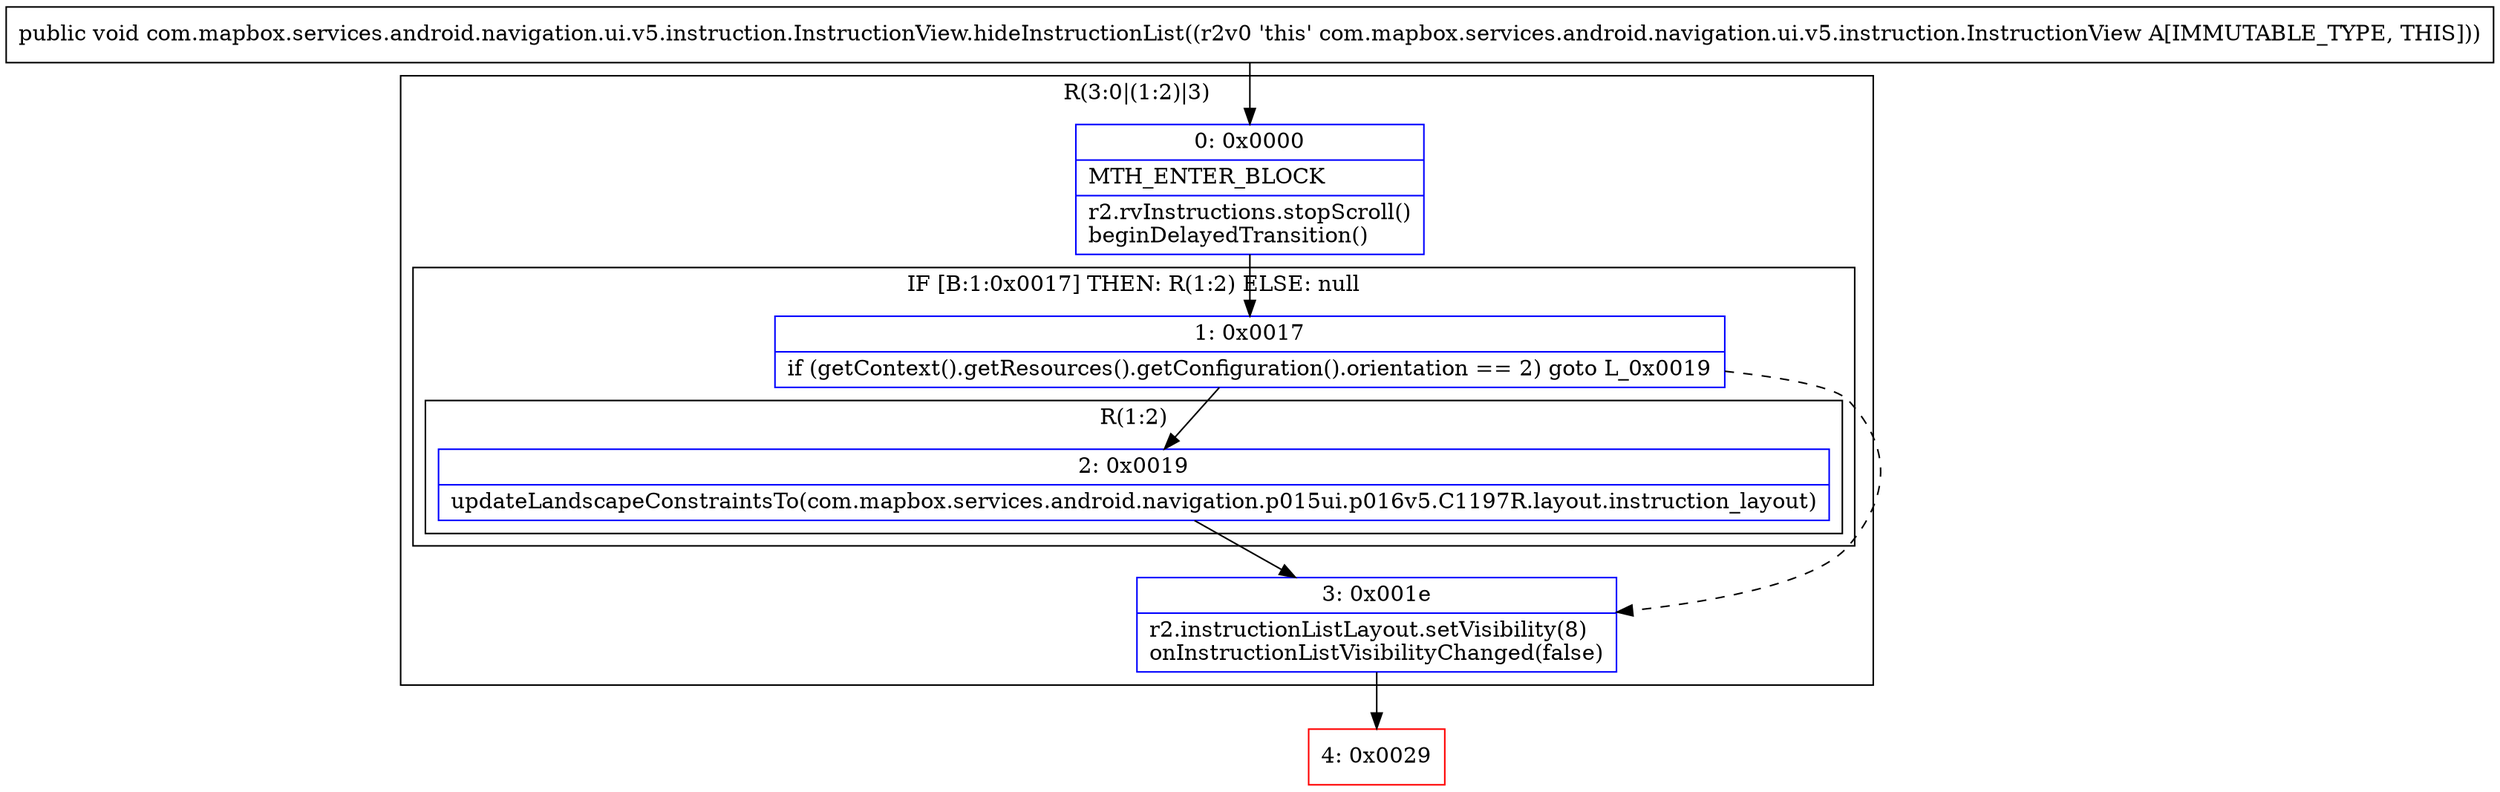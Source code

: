 digraph "CFG forcom.mapbox.services.android.navigation.ui.v5.instruction.InstructionView.hideInstructionList()V" {
subgraph cluster_Region_1700607712 {
label = "R(3:0|(1:2)|3)";
node [shape=record,color=blue];
Node_0 [shape=record,label="{0\:\ 0x0000|MTH_ENTER_BLOCK\l|r2.rvInstructions.stopScroll()\lbeginDelayedTransition()\l}"];
subgraph cluster_IfRegion_1167490567 {
label = "IF [B:1:0x0017] THEN: R(1:2) ELSE: null";
node [shape=record,color=blue];
Node_1 [shape=record,label="{1\:\ 0x0017|if (getContext().getResources().getConfiguration().orientation == 2) goto L_0x0019\l}"];
subgraph cluster_Region_257107033 {
label = "R(1:2)";
node [shape=record,color=blue];
Node_2 [shape=record,label="{2\:\ 0x0019|updateLandscapeConstraintsTo(com.mapbox.services.android.navigation.p015ui.p016v5.C1197R.layout.instruction_layout)\l}"];
}
}
Node_3 [shape=record,label="{3\:\ 0x001e|r2.instructionListLayout.setVisibility(8)\lonInstructionListVisibilityChanged(false)\l}"];
}
Node_4 [shape=record,color=red,label="{4\:\ 0x0029}"];
MethodNode[shape=record,label="{public void com.mapbox.services.android.navigation.ui.v5.instruction.InstructionView.hideInstructionList((r2v0 'this' com.mapbox.services.android.navigation.ui.v5.instruction.InstructionView A[IMMUTABLE_TYPE, THIS])) }"];
MethodNode -> Node_0;
Node_0 -> Node_1;
Node_1 -> Node_2;
Node_1 -> Node_3[style=dashed];
Node_2 -> Node_3;
Node_3 -> Node_4;
}

